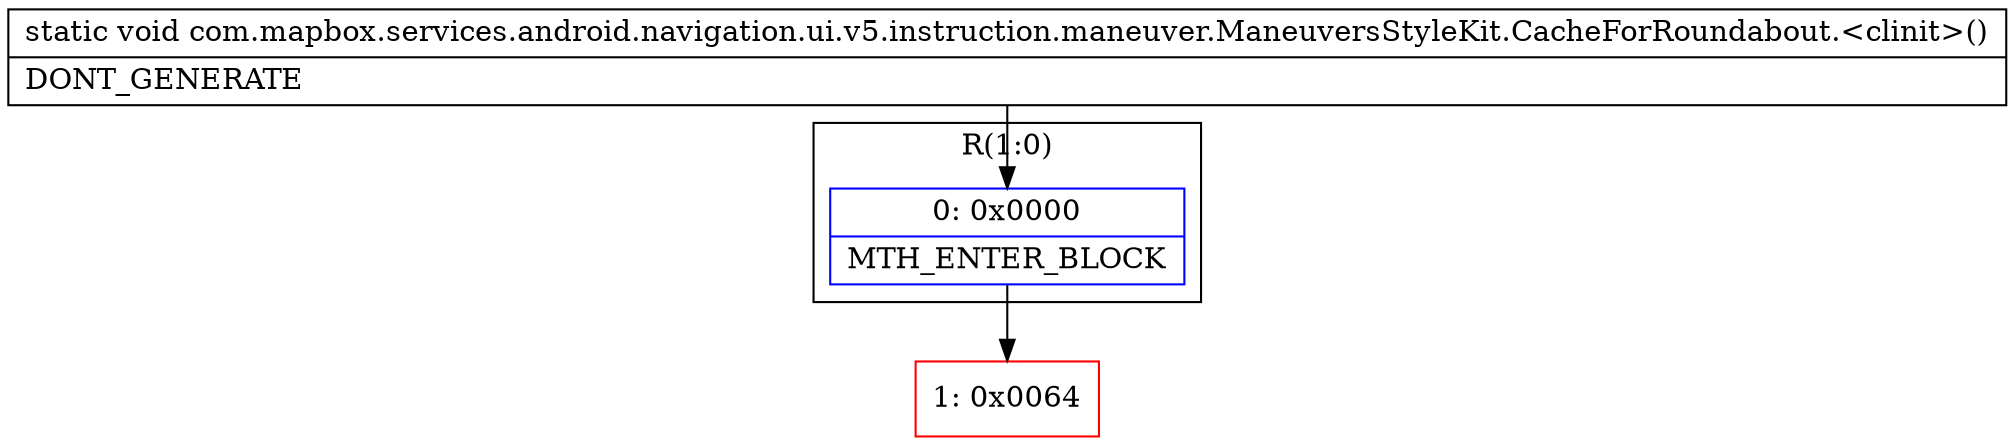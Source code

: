digraph "CFG forcom.mapbox.services.android.navigation.ui.v5.instruction.maneuver.ManeuversStyleKit.CacheForRoundabout.\<clinit\>()V" {
subgraph cluster_Region_141248344 {
label = "R(1:0)";
node [shape=record,color=blue];
Node_0 [shape=record,label="{0\:\ 0x0000|MTH_ENTER_BLOCK\l}"];
}
Node_1 [shape=record,color=red,label="{1\:\ 0x0064}"];
MethodNode[shape=record,label="{static void com.mapbox.services.android.navigation.ui.v5.instruction.maneuver.ManeuversStyleKit.CacheForRoundabout.\<clinit\>()  | DONT_GENERATE\l}"];
MethodNode -> Node_0;
Node_0 -> Node_1;
}

